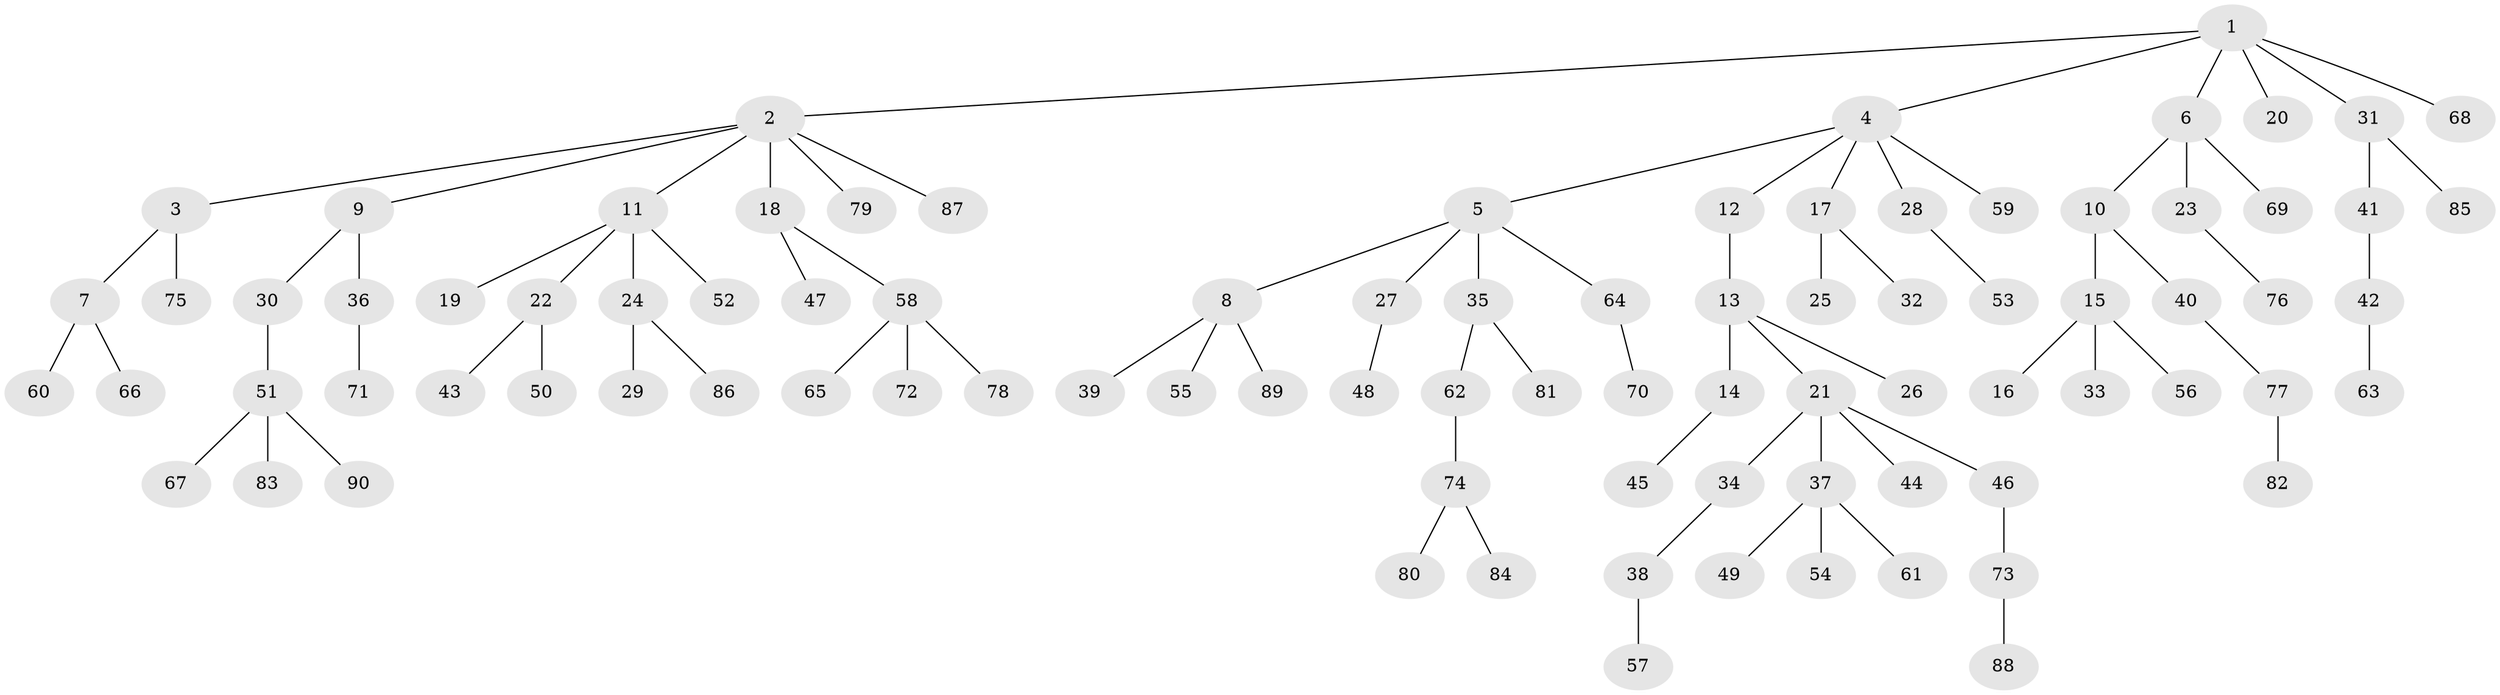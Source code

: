 // Generated by graph-tools (version 1.1) at 2025/50/03/09/25 03:50:25]
// undirected, 90 vertices, 89 edges
graph export_dot {
graph [start="1"]
  node [color=gray90,style=filled];
  1;
  2;
  3;
  4;
  5;
  6;
  7;
  8;
  9;
  10;
  11;
  12;
  13;
  14;
  15;
  16;
  17;
  18;
  19;
  20;
  21;
  22;
  23;
  24;
  25;
  26;
  27;
  28;
  29;
  30;
  31;
  32;
  33;
  34;
  35;
  36;
  37;
  38;
  39;
  40;
  41;
  42;
  43;
  44;
  45;
  46;
  47;
  48;
  49;
  50;
  51;
  52;
  53;
  54;
  55;
  56;
  57;
  58;
  59;
  60;
  61;
  62;
  63;
  64;
  65;
  66;
  67;
  68;
  69;
  70;
  71;
  72;
  73;
  74;
  75;
  76;
  77;
  78;
  79;
  80;
  81;
  82;
  83;
  84;
  85;
  86;
  87;
  88;
  89;
  90;
  1 -- 2;
  1 -- 4;
  1 -- 6;
  1 -- 20;
  1 -- 31;
  1 -- 68;
  2 -- 3;
  2 -- 9;
  2 -- 11;
  2 -- 18;
  2 -- 79;
  2 -- 87;
  3 -- 7;
  3 -- 75;
  4 -- 5;
  4 -- 12;
  4 -- 17;
  4 -- 28;
  4 -- 59;
  5 -- 8;
  5 -- 27;
  5 -- 35;
  5 -- 64;
  6 -- 10;
  6 -- 23;
  6 -- 69;
  7 -- 60;
  7 -- 66;
  8 -- 39;
  8 -- 55;
  8 -- 89;
  9 -- 30;
  9 -- 36;
  10 -- 15;
  10 -- 40;
  11 -- 19;
  11 -- 22;
  11 -- 24;
  11 -- 52;
  12 -- 13;
  13 -- 14;
  13 -- 21;
  13 -- 26;
  14 -- 45;
  15 -- 16;
  15 -- 33;
  15 -- 56;
  17 -- 25;
  17 -- 32;
  18 -- 47;
  18 -- 58;
  21 -- 34;
  21 -- 37;
  21 -- 44;
  21 -- 46;
  22 -- 43;
  22 -- 50;
  23 -- 76;
  24 -- 29;
  24 -- 86;
  27 -- 48;
  28 -- 53;
  30 -- 51;
  31 -- 41;
  31 -- 85;
  34 -- 38;
  35 -- 62;
  35 -- 81;
  36 -- 71;
  37 -- 49;
  37 -- 54;
  37 -- 61;
  38 -- 57;
  40 -- 77;
  41 -- 42;
  42 -- 63;
  46 -- 73;
  51 -- 67;
  51 -- 83;
  51 -- 90;
  58 -- 65;
  58 -- 72;
  58 -- 78;
  62 -- 74;
  64 -- 70;
  73 -- 88;
  74 -- 80;
  74 -- 84;
  77 -- 82;
}
